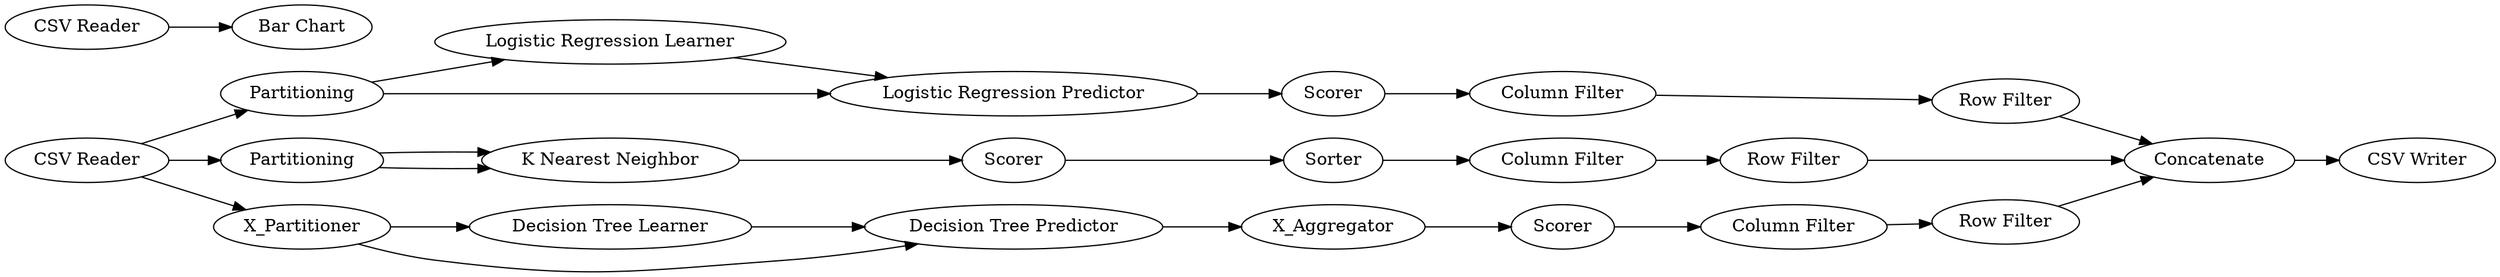 digraph {
	1 [label="CSV Reader"]
	2 [label="Logistic Regression Learner"]
	4 [label="Logistic Regression Predictor"]
	6 [label=Scorer]
	31 [label="Decision Tree Learner"]
	32 [label="Decision Tree Predictor"]
	39 [label=Scorer]
	41 [label=Partitioning]
	46 [label="K Nearest Neighbor"]
	48 [label=Partitioning]
	49 [label=Scorer]
	60 [label=Concatenate]
	306 [label=X_Partitioner]
	307 [label=X_Aggregator]
	314 [label=Sorter]
	316 [label="Column Filter"]
	319 [label="Column Filter"]
	320 [label="Column Filter"]
	321 [label="Row Filter"]
	322 [label="Row Filter"]
	323 [label="Row Filter"]
	324 [label="CSV Writer"]
	325 [label="CSV Reader"]
	326 [label="Bar Chart"]
	1 -> 41
	1 -> 48
	1 -> 306
	2 -> 4
	4 -> 6
	6 -> 320
	31 -> 32
	32 -> 307
	39 -> 319
	41 -> 2
	41 -> 4
	46 -> 49
	48 -> 46
	48 -> 46
	49 -> 314
	60 -> 324
	306 -> 32
	306 -> 31
	307 -> 39
	314 -> 316
	316 -> 321
	319 -> 323
	320 -> 322
	321 -> 60
	322 -> 60
	323 -> 60
	325 -> 326
	rankdir=LR
}
